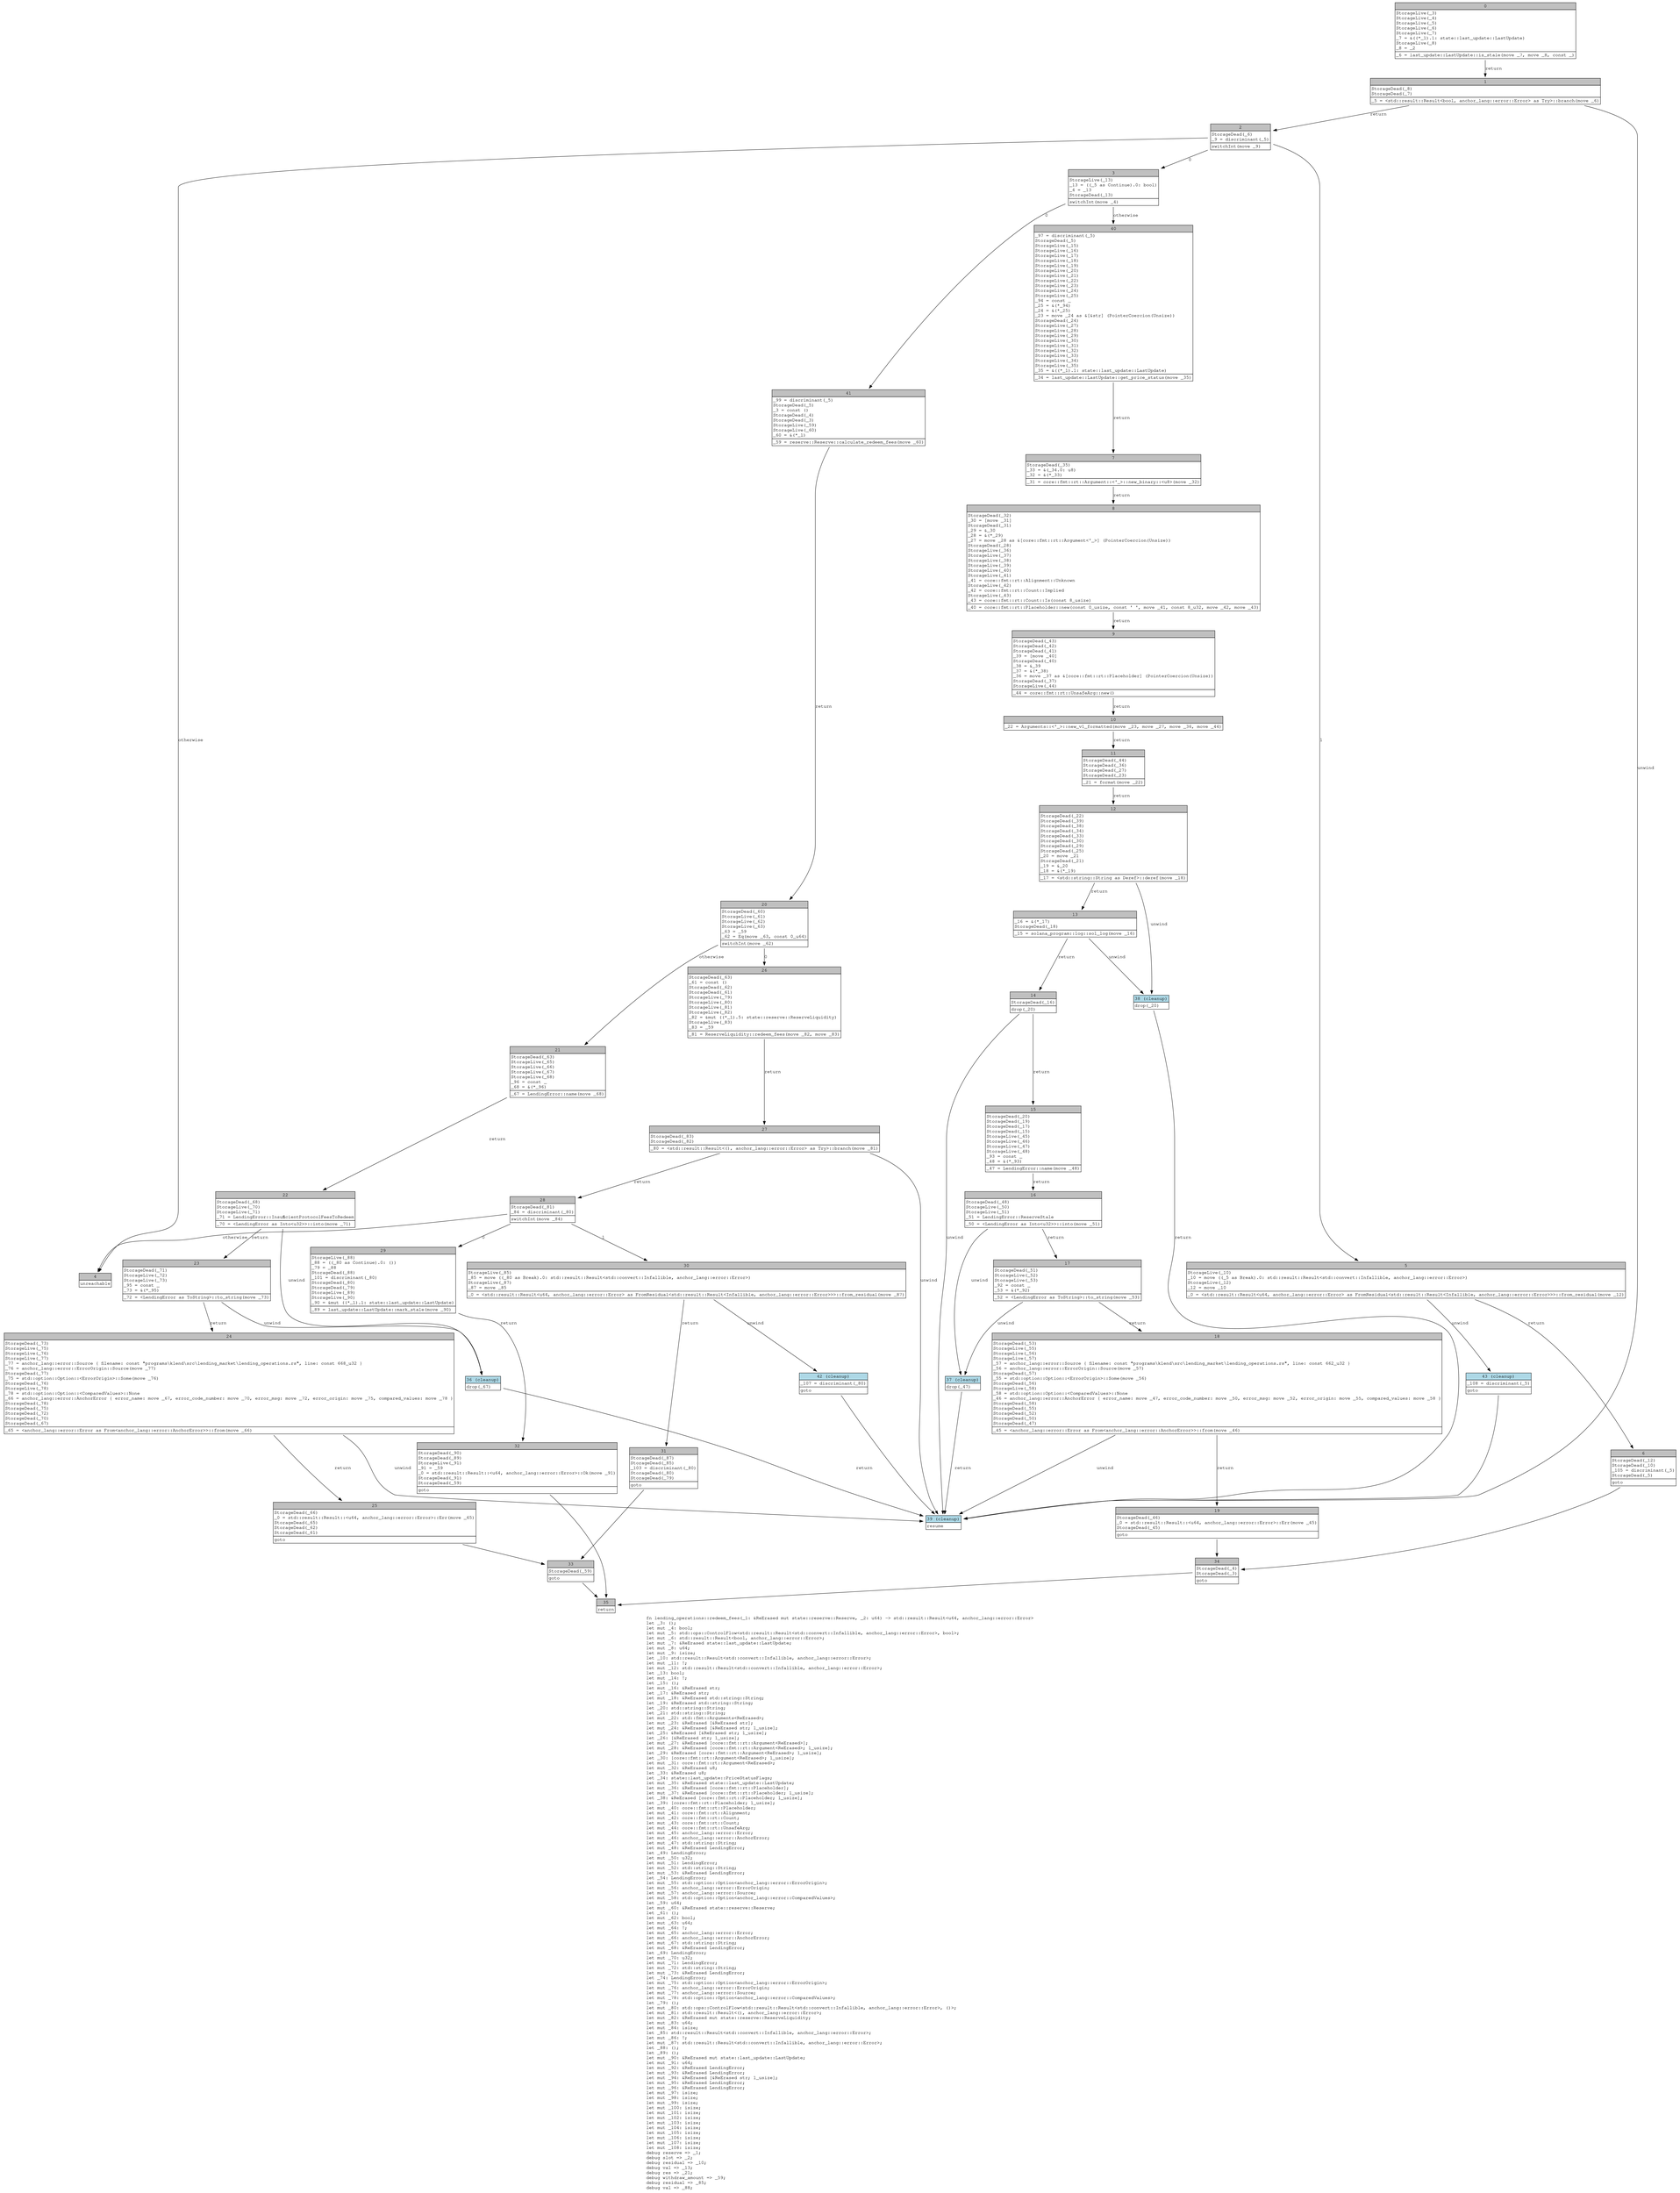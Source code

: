 digraph Mir_0_1289 {
    graph [fontname="Courier, monospace"];
    node [fontname="Courier, monospace"];
    edge [fontname="Courier, monospace"];
    label=<fn lending_operations::redeem_fees(_1: &amp;ReErased mut state::reserve::Reserve, _2: u64) -&gt; std::result::Result&lt;u64, anchor_lang::error::Error&gt;<br align="left"/>let _3: ();<br align="left"/>let mut _4: bool;<br align="left"/>let mut _5: std::ops::ControlFlow&lt;std::result::Result&lt;std::convert::Infallible, anchor_lang::error::Error&gt;, bool&gt;;<br align="left"/>let mut _6: std::result::Result&lt;bool, anchor_lang::error::Error&gt;;<br align="left"/>let mut _7: &amp;ReErased state::last_update::LastUpdate;<br align="left"/>let mut _8: u64;<br align="left"/>let mut _9: isize;<br align="left"/>let _10: std::result::Result&lt;std::convert::Infallible, anchor_lang::error::Error&gt;;<br align="left"/>let mut _11: !;<br align="left"/>let mut _12: std::result::Result&lt;std::convert::Infallible, anchor_lang::error::Error&gt;;<br align="left"/>let _13: bool;<br align="left"/>let mut _14: !;<br align="left"/>let _15: ();<br align="left"/>let mut _16: &amp;ReErased str;<br align="left"/>let _17: &amp;ReErased str;<br align="left"/>let mut _18: &amp;ReErased std::string::String;<br align="left"/>let _19: &amp;ReErased std::string::String;<br align="left"/>let _20: std::string::String;<br align="left"/>let _21: std::string::String;<br align="left"/>let mut _22: std::fmt::Arguments&lt;ReErased&gt;;<br align="left"/>let mut _23: &amp;ReErased [&amp;ReErased str];<br align="left"/>let mut _24: &amp;ReErased [&amp;ReErased str; 1_usize];<br align="left"/>let _25: &amp;ReErased [&amp;ReErased str; 1_usize];<br align="left"/>let _26: [&amp;ReErased str; 1_usize];<br align="left"/>let mut _27: &amp;ReErased [core::fmt::rt::Argument&lt;ReErased&gt;];<br align="left"/>let mut _28: &amp;ReErased [core::fmt::rt::Argument&lt;ReErased&gt;; 1_usize];<br align="left"/>let _29: &amp;ReErased [core::fmt::rt::Argument&lt;ReErased&gt;; 1_usize];<br align="left"/>let _30: [core::fmt::rt::Argument&lt;ReErased&gt;; 1_usize];<br align="left"/>let mut _31: core::fmt::rt::Argument&lt;ReErased&gt;;<br align="left"/>let mut _32: &amp;ReErased u8;<br align="left"/>let _33: &amp;ReErased u8;<br align="left"/>let _34: state::last_update::PriceStatusFlags;<br align="left"/>let mut _35: &amp;ReErased state::last_update::LastUpdate;<br align="left"/>let mut _36: &amp;ReErased [core::fmt::rt::Placeholder];<br align="left"/>let mut _37: &amp;ReErased [core::fmt::rt::Placeholder; 1_usize];<br align="left"/>let _38: &amp;ReErased [core::fmt::rt::Placeholder; 1_usize];<br align="left"/>let _39: [core::fmt::rt::Placeholder; 1_usize];<br align="left"/>let mut _40: core::fmt::rt::Placeholder;<br align="left"/>let mut _41: core::fmt::rt::Alignment;<br align="left"/>let mut _42: core::fmt::rt::Count;<br align="left"/>let mut _43: core::fmt::rt::Count;<br align="left"/>let mut _44: core::fmt::rt::UnsafeArg;<br align="left"/>let mut _45: anchor_lang::error::Error;<br align="left"/>let mut _46: anchor_lang::error::AnchorError;<br align="left"/>let mut _47: std::string::String;<br align="left"/>let mut _48: &amp;ReErased LendingError;<br align="left"/>let _49: LendingError;<br align="left"/>let mut _50: u32;<br align="left"/>let mut _51: LendingError;<br align="left"/>let mut _52: std::string::String;<br align="left"/>let mut _53: &amp;ReErased LendingError;<br align="left"/>let _54: LendingError;<br align="left"/>let mut _55: std::option::Option&lt;anchor_lang::error::ErrorOrigin&gt;;<br align="left"/>let mut _56: anchor_lang::error::ErrorOrigin;<br align="left"/>let mut _57: anchor_lang::error::Source;<br align="left"/>let mut _58: std::option::Option&lt;anchor_lang::error::ComparedValues&gt;;<br align="left"/>let _59: u64;<br align="left"/>let mut _60: &amp;ReErased state::reserve::Reserve;<br align="left"/>let _61: ();<br align="left"/>let mut _62: bool;<br align="left"/>let mut _63: u64;<br align="left"/>let mut _64: !;<br align="left"/>let mut _65: anchor_lang::error::Error;<br align="left"/>let mut _66: anchor_lang::error::AnchorError;<br align="left"/>let mut _67: std::string::String;<br align="left"/>let mut _68: &amp;ReErased LendingError;<br align="left"/>let _69: LendingError;<br align="left"/>let mut _70: u32;<br align="left"/>let mut _71: LendingError;<br align="left"/>let mut _72: std::string::String;<br align="left"/>let mut _73: &amp;ReErased LendingError;<br align="left"/>let _74: LendingError;<br align="left"/>let mut _75: std::option::Option&lt;anchor_lang::error::ErrorOrigin&gt;;<br align="left"/>let mut _76: anchor_lang::error::ErrorOrigin;<br align="left"/>let mut _77: anchor_lang::error::Source;<br align="left"/>let mut _78: std::option::Option&lt;anchor_lang::error::ComparedValues&gt;;<br align="left"/>let _79: ();<br align="left"/>let mut _80: std::ops::ControlFlow&lt;std::result::Result&lt;std::convert::Infallible, anchor_lang::error::Error&gt;, ()&gt;;<br align="left"/>let mut _81: std::result::Result&lt;(), anchor_lang::error::Error&gt;;<br align="left"/>let mut _82: &amp;ReErased mut state::reserve::ReserveLiquidity;<br align="left"/>let mut _83: u64;<br align="left"/>let mut _84: isize;<br align="left"/>let _85: std::result::Result&lt;std::convert::Infallible, anchor_lang::error::Error&gt;;<br align="left"/>let mut _86: !;<br align="left"/>let mut _87: std::result::Result&lt;std::convert::Infallible, anchor_lang::error::Error&gt;;<br align="left"/>let _88: ();<br align="left"/>let _89: ();<br align="left"/>let mut _90: &amp;ReErased mut state::last_update::LastUpdate;<br align="left"/>let mut _91: u64;<br align="left"/>let mut _92: &amp;ReErased LendingError;<br align="left"/>let mut _93: &amp;ReErased LendingError;<br align="left"/>let mut _94: &amp;ReErased [&amp;ReErased str; 1_usize];<br align="left"/>let mut _95: &amp;ReErased LendingError;<br align="left"/>let mut _96: &amp;ReErased LendingError;<br align="left"/>let mut _97: isize;<br align="left"/>let mut _98: isize;<br align="left"/>let mut _99: isize;<br align="left"/>let mut _100: isize;<br align="left"/>let mut _101: isize;<br align="left"/>let mut _102: isize;<br align="left"/>let mut _103: isize;<br align="left"/>let mut _104: isize;<br align="left"/>let mut _105: isize;<br align="left"/>let mut _106: isize;<br align="left"/>let mut _107: isize;<br align="left"/>let mut _108: isize;<br align="left"/>debug reserve =&gt; _1;<br align="left"/>debug slot =&gt; _2;<br align="left"/>debug residual =&gt; _10;<br align="left"/>debug val =&gt; _13;<br align="left"/>debug res =&gt; _21;<br align="left"/>debug withdraw_amount =&gt; _59;<br align="left"/>debug residual =&gt; _85;<br align="left"/>debug val =&gt; _88;<br align="left"/>>;
    bb0__0_1289 [shape="none", label=<<table border="0" cellborder="1" cellspacing="0"><tr><td bgcolor="gray" align="center" colspan="1">0</td></tr><tr><td align="left" balign="left">StorageLive(_3)<br/>StorageLive(_4)<br/>StorageLive(_5)<br/>StorageLive(_6)<br/>StorageLive(_7)<br/>_7 = &amp;((*_1).1: state::last_update::LastUpdate)<br/>StorageLive(_8)<br/>_8 = _2<br/></td></tr><tr><td align="left">_6 = last_update::LastUpdate::is_stale(move _7, move _8, const _)</td></tr></table>>];
    bb1__0_1289 [shape="none", label=<<table border="0" cellborder="1" cellspacing="0"><tr><td bgcolor="gray" align="center" colspan="1">1</td></tr><tr><td align="left" balign="left">StorageDead(_8)<br/>StorageDead(_7)<br/></td></tr><tr><td align="left">_5 = &lt;std::result::Result&lt;bool, anchor_lang::error::Error&gt; as Try&gt;::branch(move _6)</td></tr></table>>];
    bb2__0_1289 [shape="none", label=<<table border="0" cellborder="1" cellspacing="0"><tr><td bgcolor="gray" align="center" colspan="1">2</td></tr><tr><td align="left" balign="left">StorageDead(_6)<br/>_9 = discriminant(_5)<br/></td></tr><tr><td align="left">switchInt(move _9)</td></tr></table>>];
    bb3__0_1289 [shape="none", label=<<table border="0" cellborder="1" cellspacing="0"><tr><td bgcolor="gray" align="center" colspan="1">3</td></tr><tr><td align="left" balign="left">StorageLive(_13)<br/>_13 = ((_5 as Continue).0: bool)<br/>_4 = _13<br/>StorageDead(_13)<br/></td></tr><tr><td align="left">switchInt(move _4)</td></tr></table>>];
    bb4__0_1289 [shape="none", label=<<table border="0" cellborder="1" cellspacing="0"><tr><td bgcolor="gray" align="center" colspan="1">4</td></tr><tr><td align="left">unreachable</td></tr></table>>];
    bb5__0_1289 [shape="none", label=<<table border="0" cellborder="1" cellspacing="0"><tr><td bgcolor="gray" align="center" colspan="1">5</td></tr><tr><td align="left" balign="left">StorageLive(_10)<br/>_10 = move ((_5 as Break).0: std::result::Result&lt;std::convert::Infallible, anchor_lang::error::Error&gt;)<br/>StorageLive(_12)<br/>_12 = move _10<br/></td></tr><tr><td align="left">_0 = &lt;std::result::Result&lt;u64, anchor_lang::error::Error&gt; as FromResidual&lt;std::result::Result&lt;Infallible, anchor_lang::error::Error&gt;&gt;&gt;::from_residual(move _12)</td></tr></table>>];
    bb6__0_1289 [shape="none", label=<<table border="0" cellborder="1" cellspacing="0"><tr><td bgcolor="gray" align="center" colspan="1">6</td></tr><tr><td align="left" balign="left">StorageDead(_12)<br/>StorageDead(_10)<br/>_105 = discriminant(_5)<br/>StorageDead(_5)<br/></td></tr><tr><td align="left">goto</td></tr></table>>];
    bb7__0_1289 [shape="none", label=<<table border="0" cellborder="1" cellspacing="0"><tr><td bgcolor="gray" align="center" colspan="1">7</td></tr><tr><td align="left" balign="left">StorageDead(_35)<br/>_33 = &amp;(_34.0: u8)<br/>_32 = &amp;(*_33)<br/></td></tr><tr><td align="left">_31 = core::fmt::rt::Argument::&lt;'_&gt;::new_binary::&lt;u8&gt;(move _32)</td></tr></table>>];
    bb8__0_1289 [shape="none", label=<<table border="0" cellborder="1" cellspacing="0"><tr><td bgcolor="gray" align="center" colspan="1">8</td></tr><tr><td align="left" balign="left">StorageDead(_32)<br/>_30 = [move _31]<br/>StorageDead(_31)<br/>_29 = &amp;_30<br/>_28 = &amp;(*_29)<br/>_27 = move _28 as &amp;[core::fmt::rt::Argument&lt;'_&gt;] (PointerCoercion(Unsize))<br/>StorageDead(_28)<br/>StorageLive(_36)<br/>StorageLive(_37)<br/>StorageLive(_38)<br/>StorageLive(_39)<br/>StorageLive(_40)<br/>StorageLive(_41)<br/>_41 = core::fmt::rt::Alignment::Unknown<br/>StorageLive(_42)<br/>_42 = core::fmt::rt::Count::Implied<br/>StorageLive(_43)<br/>_43 = core::fmt::rt::Count::Is(const 8_usize)<br/></td></tr><tr><td align="left">_40 = core::fmt::rt::Placeholder::new(const 0_usize, const ' ', move _41, const 8_u32, move _42, move _43)</td></tr></table>>];
    bb9__0_1289 [shape="none", label=<<table border="0" cellborder="1" cellspacing="0"><tr><td bgcolor="gray" align="center" colspan="1">9</td></tr><tr><td align="left" balign="left">StorageDead(_43)<br/>StorageDead(_42)<br/>StorageDead(_41)<br/>_39 = [move _40]<br/>StorageDead(_40)<br/>_38 = &amp;_39<br/>_37 = &amp;(*_38)<br/>_36 = move _37 as &amp;[core::fmt::rt::Placeholder] (PointerCoercion(Unsize))<br/>StorageDead(_37)<br/>StorageLive(_44)<br/></td></tr><tr><td align="left">_44 = core::fmt::rt::UnsafeArg::new()</td></tr></table>>];
    bb10__0_1289 [shape="none", label=<<table border="0" cellborder="1" cellspacing="0"><tr><td bgcolor="gray" align="center" colspan="1">10</td></tr><tr><td align="left">_22 = Arguments::&lt;'_&gt;::new_v1_formatted(move _23, move _27, move _36, move _44)</td></tr></table>>];
    bb11__0_1289 [shape="none", label=<<table border="0" cellborder="1" cellspacing="0"><tr><td bgcolor="gray" align="center" colspan="1">11</td></tr><tr><td align="left" balign="left">StorageDead(_44)<br/>StorageDead(_36)<br/>StorageDead(_27)<br/>StorageDead(_23)<br/></td></tr><tr><td align="left">_21 = format(move _22)</td></tr></table>>];
    bb12__0_1289 [shape="none", label=<<table border="0" cellborder="1" cellspacing="0"><tr><td bgcolor="gray" align="center" colspan="1">12</td></tr><tr><td align="left" balign="left">StorageDead(_22)<br/>StorageDead(_39)<br/>StorageDead(_38)<br/>StorageDead(_34)<br/>StorageDead(_33)<br/>StorageDead(_30)<br/>StorageDead(_29)<br/>StorageDead(_25)<br/>_20 = move _21<br/>StorageDead(_21)<br/>_19 = &amp;_20<br/>_18 = &amp;(*_19)<br/></td></tr><tr><td align="left">_17 = &lt;std::string::String as Deref&gt;::deref(move _18)</td></tr></table>>];
    bb13__0_1289 [shape="none", label=<<table border="0" cellborder="1" cellspacing="0"><tr><td bgcolor="gray" align="center" colspan="1">13</td></tr><tr><td align="left" balign="left">_16 = &amp;(*_17)<br/>StorageDead(_18)<br/></td></tr><tr><td align="left">_15 = solana_program::log::sol_log(move _16)</td></tr></table>>];
    bb14__0_1289 [shape="none", label=<<table border="0" cellborder="1" cellspacing="0"><tr><td bgcolor="gray" align="center" colspan="1">14</td></tr><tr><td align="left" balign="left">StorageDead(_16)<br/></td></tr><tr><td align="left">drop(_20)</td></tr></table>>];
    bb15__0_1289 [shape="none", label=<<table border="0" cellborder="1" cellspacing="0"><tr><td bgcolor="gray" align="center" colspan="1">15</td></tr><tr><td align="left" balign="left">StorageDead(_20)<br/>StorageDead(_19)<br/>StorageDead(_17)<br/>StorageDead(_15)<br/>StorageLive(_45)<br/>StorageLive(_46)<br/>StorageLive(_47)<br/>StorageLive(_48)<br/>_93 = const _<br/>_48 = &amp;(*_93)<br/></td></tr><tr><td align="left">_47 = LendingError::name(move _48)</td></tr></table>>];
    bb16__0_1289 [shape="none", label=<<table border="0" cellborder="1" cellspacing="0"><tr><td bgcolor="gray" align="center" colspan="1">16</td></tr><tr><td align="left" balign="left">StorageDead(_48)<br/>StorageLive(_50)<br/>StorageLive(_51)<br/>_51 = LendingError::ReserveStale<br/></td></tr><tr><td align="left">_50 = &lt;LendingError as Into&lt;u32&gt;&gt;::into(move _51)</td></tr></table>>];
    bb17__0_1289 [shape="none", label=<<table border="0" cellborder="1" cellspacing="0"><tr><td bgcolor="gray" align="center" colspan="1">17</td></tr><tr><td align="left" balign="left">StorageDead(_51)<br/>StorageLive(_52)<br/>StorageLive(_53)<br/>_92 = const _<br/>_53 = &amp;(*_92)<br/></td></tr><tr><td align="left">_52 = &lt;LendingError as ToString&gt;::to_string(move _53)</td></tr></table>>];
    bb18__0_1289 [shape="none", label=<<table border="0" cellborder="1" cellspacing="0"><tr><td bgcolor="gray" align="center" colspan="1">18</td></tr><tr><td align="left" balign="left">StorageDead(_53)<br/>StorageLive(_55)<br/>StorageLive(_56)<br/>StorageLive(_57)<br/>_57 = anchor_lang::error::Source { filename: const &quot;programs\\klend\\src\\lending_market\\lending_operations.rs&quot;, line: const 662_u32 }<br/>_56 = anchor_lang::error::ErrorOrigin::Source(move _57)<br/>StorageDead(_57)<br/>_55 = std::option::Option::&lt;ErrorOrigin&gt;::Some(move _56)<br/>StorageDead(_56)<br/>StorageLive(_58)<br/>_58 = std::option::Option::&lt;ComparedValues&gt;::None<br/>_46 = anchor_lang::error::AnchorError { error_name: move _47, error_code_number: move _50, error_msg: move _52, error_origin: move _55, compared_values: move _58 }<br/>StorageDead(_58)<br/>StorageDead(_55)<br/>StorageDead(_52)<br/>StorageDead(_50)<br/>StorageDead(_47)<br/></td></tr><tr><td align="left">_45 = &lt;anchor_lang::error::Error as From&lt;anchor_lang::error::AnchorError&gt;&gt;::from(move _46)</td></tr></table>>];
    bb19__0_1289 [shape="none", label=<<table border="0" cellborder="1" cellspacing="0"><tr><td bgcolor="gray" align="center" colspan="1">19</td></tr><tr><td align="left" balign="left">StorageDead(_46)<br/>_0 = std::result::Result::&lt;u64, anchor_lang::error::Error&gt;::Err(move _45)<br/>StorageDead(_45)<br/></td></tr><tr><td align="left">goto</td></tr></table>>];
    bb20__0_1289 [shape="none", label=<<table border="0" cellborder="1" cellspacing="0"><tr><td bgcolor="gray" align="center" colspan="1">20</td></tr><tr><td align="left" balign="left">StorageDead(_60)<br/>StorageLive(_61)<br/>StorageLive(_62)<br/>StorageLive(_63)<br/>_63 = _59<br/>_62 = Eq(move _63, const 0_u64)<br/></td></tr><tr><td align="left">switchInt(move _62)</td></tr></table>>];
    bb21__0_1289 [shape="none", label=<<table border="0" cellborder="1" cellspacing="0"><tr><td bgcolor="gray" align="center" colspan="1">21</td></tr><tr><td align="left" balign="left">StorageDead(_63)<br/>StorageLive(_65)<br/>StorageLive(_66)<br/>StorageLive(_67)<br/>StorageLive(_68)<br/>_96 = const _<br/>_68 = &amp;(*_96)<br/></td></tr><tr><td align="left">_67 = LendingError::name(move _68)</td></tr></table>>];
    bb22__0_1289 [shape="none", label=<<table border="0" cellborder="1" cellspacing="0"><tr><td bgcolor="gray" align="center" colspan="1">22</td></tr><tr><td align="left" balign="left">StorageDead(_68)<br/>StorageLive(_70)<br/>StorageLive(_71)<br/>_71 = LendingError::InsufficientProtocolFeesToRedeem<br/></td></tr><tr><td align="left">_70 = &lt;LendingError as Into&lt;u32&gt;&gt;::into(move _71)</td></tr></table>>];
    bb23__0_1289 [shape="none", label=<<table border="0" cellborder="1" cellspacing="0"><tr><td bgcolor="gray" align="center" colspan="1">23</td></tr><tr><td align="left" balign="left">StorageDead(_71)<br/>StorageLive(_72)<br/>StorageLive(_73)<br/>_95 = const _<br/>_73 = &amp;(*_95)<br/></td></tr><tr><td align="left">_72 = &lt;LendingError as ToString&gt;::to_string(move _73)</td></tr></table>>];
    bb24__0_1289 [shape="none", label=<<table border="0" cellborder="1" cellspacing="0"><tr><td bgcolor="gray" align="center" colspan="1">24</td></tr><tr><td align="left" balign="left">StorageDead(_73)<br/>StorageLive(_75)<br/>StorageLive(_76)<br/>StorageLive(_77)<br/>_77 = anchor_lang::error::Source { filename: const &quot;programs\\klend\\src\\lending_market\\lending_operations.rs&quot;, line: const 668_u32 }<br/>_76 = anchor_lang::error::ErrorOrigin::Source(move _77)<br/>StorageDead(_77)<br/>_75 = std::option::Option::&lt;ErrorOrigin&gt;::Some(move _76)<br/>StorageDead(_76)<br/>StorageLive(_78)<br/>_78 = std::option::Option::&lt;ComparedValues&gt;::None<br/>_66 = anchor_lang::error::AnchorError { error_name: move _67, error_code_number: move _70, error_msg: move _72, error_origin: move _75, compared_values: move _78 }<br/>StorageDead(_78)<br/>StorageDead(_75)<br/>StorageDead(_72)<br/>StorageDead(_70)<br/>StorageDead(_67)<br/></td></tr><tr><td align="left">_65 = &lt;anchor_lang::error::Error as From&lt;anchor_lang::error::AnchorError&gt;&gt;::from(move _66)</td></tr></table>>];
    bb25__0_1289 [shape="none", label=<<table border="0" cellborder="1" cellspacing="0"><tr><td bgcolor="gray" align="center" colspan="1">25</td></tr><tr><td align="left" balign="left">StorageDead(_66)<br/>_0 = std::result::Result::&lt;u64, anchor_lang::error::Error&gt;::Err(move _65)<br/>StorageDead(_65)<br/>StorageDead(_62)<br/>StorageDead(_61)<br/></td></tr><tr><td align="left">goto</td></tr></table>>];
    bb26__0_1289 [shape="none", label=<<table border="0" cellborder="1" cellspacing="0"><tr><td bgcolor="gray" align="center" colspan="1">26</td></tr><tr><td align="left" balign="left">StorageDead(_63)<br/>_61 = const ()<br/>StorageDead(_62)<br/>StorageDead(_61)<br/>StorageLive(_79)<br/>StorageLive(_80)<br/>StorageLive(_81)<br/>StorageLive(_82)<br/>_82 = &amp;mut ((*_1).5: state::reserve::ReserveLiquidity)<br/>StorageLive(_83)<br/>_83 = _59<br/></td></tr><tr><td align="left">_81 = ReserveLiquidity::redeem_fees(move _82, move _83)</td></tr></table>>];
    bb27__0_1289 [shape="none", label=<<table border="0" cellborder="1" cellspacing="0"><tr><td bgcolor="gray" align="center" colspan="1">27</td></tr><tr><td align="left" balign="left">StorageDead(_83)<br/>StorageDead(_82)<br/></td></tr><tr><td align="left">_80 = &lt;std::result::Result&lt;(), anchor_lang::error::Error&gt; as Try&gt;::branch(move _81)</td></tr></table>>];
    bb28__0_1289 [shape="none", label=<<table border="0" cellborder="1" cellspacing="0"><tr><td bgcolor="gray" align="center" colspan="1">28</td></tr><tr><td align="left" balign="left">StorageDead(_81)<br/>_84 = discriminant(_80)<br/></td></tr><tr><td align="left">switchInt(move _84)</td></tr></table>>];
    bb29__0_1289 [shape="none", label=<<table border="0" cellborder="1" cellspacing="0"><tr><td bgcolor="gray" align="center" colspan="1">29</td></tr><tr><td align="left" balign="left">StorageLive(_88)<br/>_88 = ((_80 as Continue).0: ())<br/>_79 = _88<br/>StorageDead(_88)<br/>_101 = discriminant(_80)<br/>StorageDead(_80)<br/>StorageDead(_79)<br/>StorageLive(_89)<br/>StorageLive(_90)<br/>_90 = &amp;mut ((*_1).1: state::last_update::LastUpdate)<br/></td></tr><tr><td align="left">_89 = last_update::LastUpdate::mark_stale(move _90)</td></tr></table>>];
    bb30__0_1289 [shape="none", label=<<table border="0" cellborder="1" cellspacing="0"><tr><td bgcolor="gray" align="center" colspan="1">30</td></tr><tr><td align="left" balign="left">StorageLive(_85)<br/>_85 = move ((_80 as Break).0: std::result::Result&lt;std::convert::Infallible, anchor_lang::error::Error&gt;)<br/>StorageLive(_87)<br/>_87 = move _85<br/></td></tr><tr><td align="left">_0 = &lt;std::result::Result&lt;u64, anchor_lang::error::Error&gt; as FromResidual&lt;std::result::Result&lt;Infallible, anchor_lang::error::Error&gt;&gt;&gt;::from_residual(move _87)</td></tr></table>>];
    bb31__0_1289 [shape="none", label=<<table border="0" cellborder="1" cellspacing="0"><tr><td bgcolor="gray" align="center" colspan="1">31</td></tr><tr><td align="left" balign="left">StorageDead(_87)<br/>StorageDead(_85)<br/>_103 = discriminant(_80)<br/>StorageDead(_80)<br/>StorageDead(_79)<br/></td></tr><tr><td align="left">goto</td></tr></table>>];
    bb32__0_1289 [shape="none", label=<<table border="0" cellborder="1" cellspacing="0"><tr><td bgcolor="gray" align="center" colspan="1">32</td></tr><tr><td align="left" balign="left">StorageDead(_90)<br/>StorageDead(_89)<br/>StorageLive(_91)<br/>_91 = _59<br/>_0 = std::result::Result::&lt;u64, anchor_lang::error::Error&gt;::Ok(move _91)<br/>StorageDead(_91)<br/>StorageDead(_59)<br/></td></tr><tr><td align="left">goto</td></tr></table>>];
    bb33__0_1289 [shape="none", label=<<table border="0" cellborder="1" cellspacing="0"><tr><td bgcolor="gray" align="center" colspan="1">33</td></tr><tr><td align="left" balign="left">StorageDead(_59)<br/></td></tr><tr><td align="left">goto</td></tr></table>>];
    bb34__0_1289 [shape="none", label=<<table border="0" cellborder="1" cellspacing="0"><tr><td bgcolor="gray" align="center" colspan="1">34</td></tr><tr><td align="left" balign="left">StorageDead(_4)<br/>StorageDead(_3)<br/></td></tr><tr><td align="left">goto</td></tr></table>>];
    bb35__0_1289 [shape="none", label=<<table border="0" cellborder="1" cellspacing="0"><tr><td bgcolor="gray" align="center" colspan="1">35</td></tr><tr><td align="left">return</td></tr></table>>];
    bb36__0_1289 [shape="none", label=<<table border="0" cellborder="1" cellspacing="0"><tr><td bgcolor="lightblue" align="center" colspan="1">36 (cleanup)</td></tr><tr><td align="left">drop(_67)</td></tr></table>>];
    bb37__0_1289 [shape="none", label=<<table border="0" cellborder="1" cellspacing="0"><tr><td bgcolor="lightblue" align="center" colspan="1">37 (cleanup)</td></tr><tr><td align="left">drop(_47)</td></tr></table>>];
    bb38__0_1289 [shape="none", label=<<table border="0" cellborder="1" cellspacing="0"><tr><td bgcolor="lightblue" align="center" colspan="1">38 (cleanup)</td></tr><tr><td align="left">drop(_20)</td></tr></table>>];
    bb39__0_1289 [shape="none", label=<<table border="0" cellborder="1" cellspacing="0"><tr><td bgcolor="lightblue" align="center" colspan="1">39 (cleanup)</td></tr><tr><td align="left">resume</td></tr></table>>];
    bb40__0_1289 [shape="none", label=<<table border="0" cellborder="1" cellspacing="0"><tr><td bgcolor="gray" align="center" colspan="1">40</td></tr><tr><td align="left" balign="left">_97 = discriminant(_5)<br/>StorageDead(_5)<br/>StorageLive(_15)<br/>StorageLive(_16)<br/>StorageLive(_17)<br/>StorageLive(_18)<br/>StorageLive(_19)<br/>StorageLive(_20)<br/>StorageLive(_21)<br/>StorageLive(_22)<br/>StorageLive(_23)<br/>StorageLive(_24)<br/>StorageLive(_25)<br/>_94 = const _<br/>_25 = &amp;(*_94)<br/>_24 = &amp;(*_25)<br/>_23 = move _24 as &amp;[&amp;str] (PointerCoercion(Unsize))<br/>StorageDead(_24)<br/>StorageLive(_27)<br/>StorageLive(_28)<br/>StorageLive(_29)<br/>StorageLive(_30)<br/>StorageLive(_31)<br/>StorageLive(_32)<br/>StorageLive(_33)<br/>StorageLive(_34)<br/>StorageLive(_35)<br/>_35 = &amp;((*_1).1: state::last_update::LastUpdate)<br/></td></tr><tr><td align="left">_34 = last_update::LastUpdate::get_price_status(move _35)</td></tr></table>>];
    bb41__0_1289 [shape="none", label=<<table border="0" cellborder="1" cellspacing="0"><tr><td bgcolor="gray" align="center" colspan="1">41</td></tr><tr><td align="left" balign="left">_99 = discriminant(_5)<br/>StorageDead(_5)<br/>_3 = const ()<br/>StorageDead(_4)<br/>StorageDead(_3)<br/>StorageLive(_59)<br/>StorageLive(_60)<br/>_60 = &amp;(*_1)<br/></td></tr><tr><td align="left">_59 = reserve::Reserve::calculate_redeem_fees(move _60)</td></tr></table>>];
    bb42__0_1289 [shape="none", label=<<table border="0" cellborder="1" cellspacing="0"><tr><td bgcolor="lightblue" align="center" colspan="1">42 (cleanup)</td></tr><tr><td align="left" balign="left">_107 = discriminant(_80)<br/></td></tr><tr><td align="left">goto</td></tr></table>>];
    bb43__0_1289 [shape="none", label=<<table border="0" cellborder="1" cellspacing="0"><tr><td bgcolor="lightblue" align="center" colspan="1">43 (cleanup)</td></tr><tr><td align="left" balign="left">_108 = discriminant(_5)<br/></td></tr><tr><td align="left">goto</td></tr></table>>];
    bb0__0_1289 -> bb1__0_1289 [label="return"];
    bb1__0_1289 -> bb2__0_1289 [label="return"];
    bb1__0_1289 -> bb39__0_1289 [label="unwind"];
    bb2__0_1289 -> bb3__0_1289 [label="0"];
    bb2__0_1289 -> bb5__0_1289 [label="1"];
    bb2__0_1289 -> bb4__0_1289 [label="otherwise"];
    bb3__0_1289 -> bb41__0_1289 [label="0"];
    bb3__0_1289 -> bb40__0_1289 [label="otherwise"];
    bb5__0_1289 -> bb6__0_1289 [label="return"];
    bb5__0_1289 -> bb43__0_1289 [label="unwind"];
    bb6__0_1289 -> bb34__0_1289 [label=""];
    bb7__0_1289 -> bb8__0_1289 [label="return"];
    bb8__0_1289 -> bb9__0_1289 [label="return"];
    bb9__0_1289 -> bb10__0_1289 [label="return"];
    bb10__0_1289 -> bb11__0_1289 [label="return"];
    bb11__0_1289 -> bb12__0_1289 [label="return"];
    bb12__0_1289 -> bb13__0_1289 [label="return"];
    bb12__0_1289 -> bb38__0_1289 [label="unwind"];
    bb13__0_1289 -> bb14__0_1289 [label="return"];
    bb13__0_1289 -> bb38__0_1289 [label="unwind"];
    bb14__0_1289 -> bb15__0_1289 [label="return"];
    bb14__0_1289 -> bb39__0_1289 [label="unwind"];
    bb15__0_1289 -> bb16__0_1289 [label="return"];
    bb16__0_1289 -> bb17__0_1289 [label="return"];
    bb16__0_1289 -> bb37__0_1289 [label="unwind"];
    bb17__0_1289 -> bb18__0_1289 [label="return"];
    bb17__0_1289 -> bb37__0_1289 [label="unwind"];
    bb18__0_1289 -> bb19__0_1289 [label="return"];
    bb18__0_1289 -> bb39__0_1289 [label="unwind"];
    bb19__0_1289 -> bb34__0_1289 [label=""];
    bb20__0_1289 -> bb26__0_1289 [label="0"];
    bb20__0_1289 -> bb21__0_1289 [label="otherwise"];
    bb21__0_1289 -> bb22__0_1289 [label="return"];
    bb22__0_1289 -> bb23__0_1289 [label="return"];
    bb22__0_1289 -> bb36__0_1289 [label="unwind"];
    bb23__0_1289 -> bb24__0_1289 [label="return"];
    bb23__0_1289 -> bb36__0_1289 [label="unwind"];
    bb24__0_1289 -> bb25__0_1289 [label="return"];
    bb24__0_1289 -> bb39__0_1289 [label="unwind"];
    bb25__0_1289 -> bb33__0_1289 [label=""];
    bb26__0_1289 -> bb27__0_1289 [label="return"];
    bb27__0_1289 -> bb28__0_1289 [label="return"];
    bb27__0_1289 -> bb39__0_1289 [label="unwind"];
    bb28__0_1289 -> bb29__0_1289 [label="0"];
    bb28__0_1289 -> bb30__0_1289 [label="1"];
    bb28__0_1289 -> bb4__0_1289 [label="otherwise"];
    bb29__0_1289 -> bb32__0_1289 [label="return"];
    bb30__0_1289 -> bb31__0_1289 [label="return"];
    bb30__0_1289 -> bb42__0_1289 [label="unwind"];
    bb31__0_1289 -> bb33__0_1289 [label=""];
    bb32__0_1289 -> bb35__0_1289 [label=""];
    bb33__0_1289 -> bb35__0_1289 [label=""];
    bb34__0_1289 -> bb35__0_1289 [label=""];
    bb36__0_1289 -> bb39__0_1289 [label="return"];
    bb37__0_1289 -> bb39__0_1289 [label="return"];
    bb38__0_1289 -> bb39__0_1289 [label="return"];
    bb40__0_1289 -> bb7__0_1289 [label="return"];
    bb41__0_1289 -> bb20__0_1289 [label="return"];
    bb42__0_1289 -> bb39__0_1289 [label=""];
    bb43__0_1289 -> bb39__0_1289 [label=""];
}
